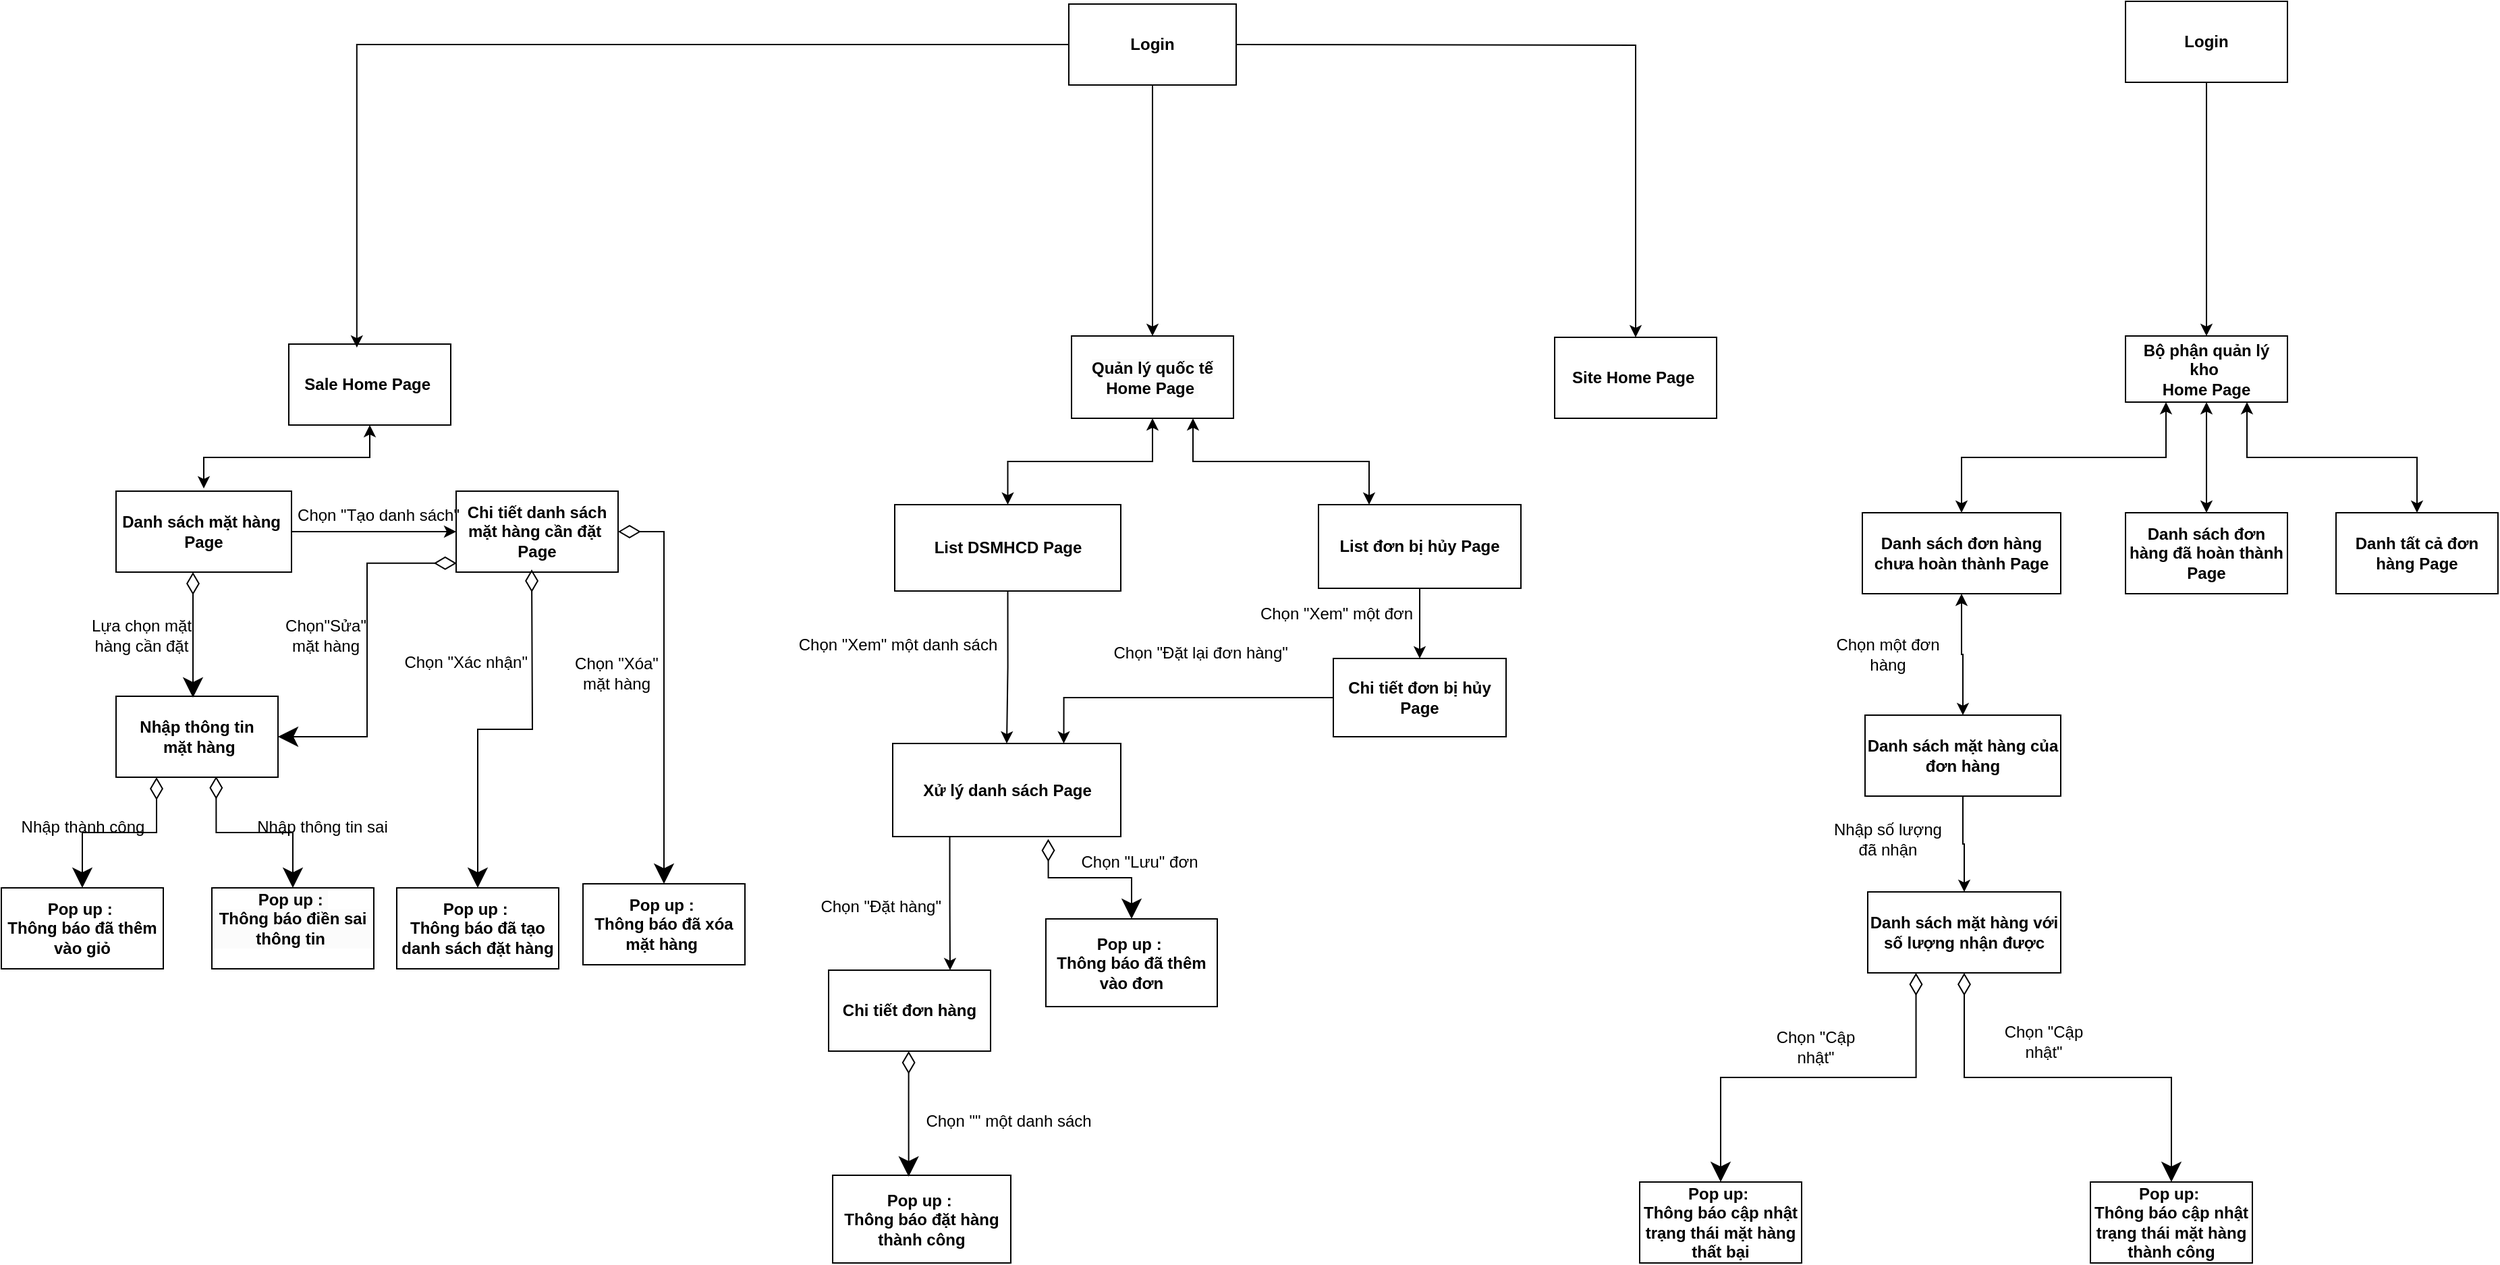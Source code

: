 <mxfile version="24.4.4" type="github">
  <diagram name="Page-1" id="52a04d89-c75d-2922-d76d-85b35f80e030">
    <mxGraphModel dx="1400" dy="1922" grid="0" gridSize="10" guides="1" tooltips="1" connect="1" arrows="1" fold="1" page="1" pageScale="1" pageWidth="1654" pageHeight="1169" background="none" math="0" shadow="0">
      <root>
        <mxCell id="0" />
        <mxCell id="1" parent="0" />
        <mxCell id="6lL3Y8PbW4Xo40wKe9JE-7" style="edgeStyle=orthogonalEdgeStyle;rounded=0;orthogonalLoop=1;jettySize=auto;html=1;" parent="1" source="EsKlLs60dFWZXzVdOSOn-10" target="EsKlLs60dFWZXzVdOSOn-14" edge="1">
          <mxGeometry relative="1" as="geometry" />
        </mxCell>
        <mxCell id="EsKlLs60dFWZXzVdOSOn-10" value="&lt;b&gt;Login&lt;/b&gt;" style="rounded=0;whiteSpace=wrap;html=1;" parent="1" vertex="1">
          <mxGeometry x="791" y="-106" width="124" height="60" as="geometry" />
        </mxCell>
        <mxCell id="EsKlLs60dFWZXzVdOSOn-12" value="&lt;b&gt;Sale Home Page&amp;nbsp;&lt;/b&gt;" style="rounded=0;whiteSpace=wrap;html=1;" parent="1" vertex="1">
          <mxGeometry x="213" y="146" width="120" height="60" as="geometry" />
        </mxCell>
        <mxCell id="EsKlLs60dFWZXzVdOSOn-13" value="&lt;b&gt;&lt;br&gt;Site Home Page&amp;nbsp;&lt;/b&gt;&lt;div&gt;&lt;br&gt;&lt;/div&gt;" style="rounded=0;whiteSpace=wrap;html=1;" parent="1" vertex="1">
          <mxGeometry x="1151" y="141" width="120" height="60" as="geometry" />
        </mxCell>
        <mxCell id="CKj9TByBBxxu4p05vAwl-3" style="edgeStyle=orthogonalEdgeStyle;rounded=0;orthogonalLoop=1;jettySize=auto;html=1;exitX=0.5;exitY=1;exitDx=0;exitDy=0;endArrow=classic;endFill=1;startArrow=classic;startFill=1;" edge="1" parent="1" source="EsKlLs60dFWZXzVdOSOn-14" target="qVo2DtCFdnWFQjltLhzl-6">
          <mxGeometry relative="1" as="geometry" />
        </mxCell>
        <mxCell id="CKj9TByBBxxu4p05vAwl-4" style="edgeStyle=orthogonalEdgeStyle;rounded=0;orthogonalLoop=1;jettySize=auto;html=1;exitX=0.75;exitY=1;exitDx=0;exitDy=0;entryX=0.25;entryY=0;entryDx=0;entryDy=0;startArrow=classic;startFill=1;" edge="1" parent="1" source="EsKlLs60dFWZXzVdOSOn-14" target="qVo2DtCFdnWFQjltLhzl-36">
          <mxGeometry relative="1" as="geometry" />
        </mxCell>
        <mxCell id="EsKlLs60dFWZXzVdOSOn-14" value="&lt;b&gt;&lt;br&gt;&lt;span style=&quot;color: rgb(0, 0, 0); font-family: Helvetica; font-size: 12px; font-style: normal; font-variant-ligatures: normal; font-variant-caps: normal; letter-spacing: normal; orphans: 2; text-align: center; text-indent: 0px; text-transform: none; widows: 2; word-spacing: 0px; -webkit-text-stroke-width: 0px; white-space: normal; background-color: rgb(251, 251, 251); text-decoration-thickness: initial; text-decoration-style: initial; text-decoration-color: initial; float: none; display: inline !important;&quot;&gt;Quản lý quốc tế Home Page&amp;nbsp;&lt;/span&gt;&lt;/b&gt;&lt;div&gt;&lt;br&gt;&lt;/div&gt;" style="rounded=0;whiteSpace=wrap;html=1;" parent="1" vertex="1">
          <mxGeometry x="793" y="140" width="120" height="61" as="geometry" />
        </mxCell>
        <mxCell id="EsKlLs60dFWZXzVdOSOn-16" value="&lt;b&gt;Bộ phận quản lý kho&amp;nbsp;&lt;/b&gt;&lt;div&gt;&lt;b&gt;Home Page&lt;/b&gt;&lt;/div&gt;" style="rounded=0;whiteSpace=wrap;html=1;" parent="1" vertex="1">
          <mxGeometry x="1574" y="140" width="120" height="49" as="geometry" />
        </mxCell>
        <mxCell id="IvkqXY0jGmw6ENPNXuID-17" style="edgeStyle=orthogonalEdgeStyle;rounded=0;orthogonalLoop=1;jettySize=auto;html=1;entryX=0;entryY=0.5;entryDx=0;entryDy=0;" parent="1" source="EsKlLs60dFWZXzVdOSOn-18" target="EsKlLs60dFWZXzVdOSOn-25" edge="1">
          <mxGeometry relative="1" as="geometry" />
        </mxCell>
        <mxCell id="EsKlLs60dFWZXzVdOSOn-18" value="&lt;b&gt;Danh sách mặt hàng&amp;nbsp;&lt;/b&gt;&lt;div&gt;&lt;b&gt;Page&lt;/b&gt;&lt;/div&gt;" style="rounded=0;whiteSpace=wrap;html=1;" parent="1" vertex="1">
          <mxGeometry x="85" y="255" width="130" height="60" as="geometry" />
        </mxCell>
        <mxCell id="EsKlLs60dFWZXzVdOSOn-20" value="&lt;b&gt;Nhập thông tin&lt;/b&gt;&lt;div&gt;&lt;b&gt;&amp;nbsp;mặt hàng&lt;/b&gt;&lt;/div&gt;" style="rounded=0;whiteSpace=wrap;html=1;" parent="1" vertex="1">
          <mxGeometry x="85" y="407" width="120" height="60" as="geometry" />
        </mxCell>
        <mxCell id="EsKlLs60dFWZXzVdOSOn-21" value="&lt;b&gt;Pop up :&amp;nbsp;&lt;/b&gt;&lt;div&gt;&lt;b&gt;Thông báo đã thêm vào giỏ&lt;/b&gt;&lt;/div&gt;" style="rounded=0;whiteSpace=wrap;html=1;" parent="1" vertex="1">
          <mxGeometry y="549" width="120" height="60" as="geometry" />
        </mxCell>
        <mxCell id="EsKlLs60dFWZXzVdOSOn-22" value="&#xa;&lt;b style=&quot;forced-color-adjust: none; color: rgb(0, 0, 0); font-family: Helvetica; font-size: 12px; font-style: normal; font-variant-ligatures: normal; font-variant-caps: normal; letter-spacing: normal; orphans: 2; text-align: center; text-indent: 0px; text-transform: none; widows: 2; word-spacing: 0px; -webkit-text-stroke-width: 0px; white-space: normal; background-color: rgb(251, 251, 251); text-decoration-thickness: initial; text-decoration-style: initial; text-decoration-color: initial;&quot;&gt;Pop up :&amp;nbsp;&lt;/b&gt;&lt;div style=&quot;forced-color-adjust: none; color: rgb(0, 0, 0); font-family: Helvetica; font-size: 12px; font-style: normal; font-variant-ligatures: normal; font-variant-caps: normal; font-weight: 400; letter-spacing: normal; orphans: 2; text-align: center; text-indent: 0px; text-transform: none; widows: 2; word-spacing: 0px; -webkit-text-stroke-width: 0px; white-space: normal; background-color: rgb(251, 251, 251); text-decoration-thickness: initial; text-decoration-style: initial; text-decoration-color: initial;&quot;&gt;&lt;b style=&quot;forced-color-adjust: none;&quot;&gt;Thông báo điền sai thông tin&amp;nbsp;&lt;/b&gt;&lt;/div&gt;&#xa;&#xa;" style="rounded=0;whiteSpace=wrap;html=1;" parent="1" vertex="1">
          <mxGeometry x="156" y="549" width="120" height="60" as="geometry" />
        </mxCell>
        <mxCell id="EsKlLs60dFWZXzVdOSOn-25" value="&lt;b&gt;Chi tiết danh sách mặt hàng cần đặt&amp;nbsp;&lt;/b&gt;&lt;div&gt;&lt;b&gt;Page&lt;/b&gt;&lt;/div&gt;" style="rounded=0;whiteSpace=wrap;html=1;" parent="1" vertex="1">
          <mxGeometry x="337" y="255" width="120" height="60" as="geometry" />
        </mxCell>
        <mxCell id="jbLtVcOsK_2qRS4H-PiG-10" style="edgeStyle=orthogonalEdgeStyle;rounded=0;orthogonalLoop=1;jettySize=auto;html=1;exitX=0.5;exitY=1;exitDx=0;exitDy=0;entryX=0.5;entryY=0;entryDx=0;entryDy=0;startArrow=classic;startFill=1;" parent="1" source="EsKlLs60dFWZXzVdOSOn-38" target="jbLtVcOsK_2qRS4H-PiG-9" edge="1">
          <mxGeometry relative="1" as="geometry" />
        </mxCell>
        <mxCell id="CKj9TByBBxxu4p05vAwl-6" style="edgeStyle=orthogonalEdgeStyle;rounded=0;orthogonalLoop=1;jettySize=auto;html=1;exitX=0.5;exitY=0;exitDx=0;exitDy=0;entryX=0.25;entryY=1;entryDx=0;entryDy=0;startArrow=classic;startFill=1;" edge="1" parent="1" source="EsKlLs60dFWZXzVdOSOn-38" target="EsKlLs60dFWZXzVdOSOn-16">
          <mxGeometry relative="1" as="geometry" />
        </mxCell>
        <mxCell id="EsKlLs60dFWZXzVdOSOn-38" value="&lt;b&gt;Danh sách đơn hàng chưa hoàn thành Page&lt;/b&gt;" style="rounded=0;whiteSpace=wrap;html=1;" parent="1" vertex="1">
          <mxGeometry x="1379" y="271" width="147" height="60" as="geometry" />
        </mxCell>
        <mxCell id="CKj9TByBBxxu4p05vAwl-7" style="edgeStyle=orthogonalEdgeStyle;rounded=0;orthogonalLoop=1;jettySize=auto;html=1;exitX=0.5;exitY=0;exitDx=0;exitDy=0;entryX=0.5;entryY=1;entryDx=0;entryDy=0;startArrow=classic;startFill=1;" edge="1" parent="1" source="EsKlLs60dFWZXzVdOSOn-39" target="EsKlLs60dFWZXzVdOSOn-16">
          <mxGeometry relative="1" as="geometry" />
        </mxCell>
        <mxCell id="EsKlLs60dFWZXzVdOSOn-39" value="&lt;b&gt;Danh sách đơn hàng đã hoàn thành Page&lt;/b&gt;" style="rounded=0;whiteSpace=wrap;html=1;" parent="1" vertex="1">
          <mxGeometry x="1574" y="271" width="120" height="60" as="geometry" />
        </mxCell>
        <mxCell id="CKj9TByBBxxu4p05vAwl-8" style="edgeStyle=orthogonalEdgeStyle;rounded=0;orthogonalLoop=1;jettySize=auto;html=1;exitX=0.5;exitY=0;exitDx=0;exitDy=0;entryX=0.75;entryY=1;entryDx=0;entryDy=0;startArrow=classic;startFill=1;" edge="1" parent="1" source="EsKlLs60dFWZXzVdOSOn-40" target="EsKlLs60dFWZXzVdOSOn-16">
          <mxGeometry relative="1" as="geometry" />
        </mxCell>
        <mxCell id="EsKlLs60dFWZXzVdOSOn-40" value="&lt;b&gt;Danh tất cả đơn hàng Page&lt;/b&gt;" style="rounded=0;whiteSpace=wrap;html=1;" parent="1" vertex="1">
          <mxGeometry x="1730" y="271" width="120" height="60" as="geometry" />
        </mxCell>
        <mxCell id="IvkqXY0jGmw6ENPNXuID-8" value="" style="endArrow=classic;html=1;endSize=12;startArrow=diamondThin;startSize=14;startFill=0;edgeStyle=orthogonalEdgeStyle;align=left;verticalAlign=bottom;rounded=0;exitX=0.618;exitY=0.99;exitDx=0;exitDy=0;exitPerimeter=0;endFill=1;" parent="1" source="EsKlLs60dFWZXzVdOSOn-20" target="EsKlLs60dFWZXzVdOSOn-22" edge="1">
          <mxGeometry x="-1" y="282" relative="1" as="geometry">
            <mxPoint x="82" y="348" as="sourcePoint" />
            <mxPoint x="494" y="438" as="targetPoint" />
            <mxPoint x="-257" y="167" as="offset" />
          </mxGeometry>
        </mxCell>
        <mxCell id="IvkqXY0jGmw6ENPNXuID-16" value="" style="endArrow=classic;html=1;endSize=12;startArrow=diamondThin;startSize=14;startFill=0;edgeStyle=orthogonalEdgeStyle;align=left;verticalAlign=bottom;rounded=0;exitX=0.25;exitY=1;exitDx=0;exitDy=0;endFill=1;" parent="1" source="EsKlLs60dFWZXzVdOSOn-20" target="EsKlLs60dFWZXzVdOSOn-21" edge="1">
          <mxGeometry x="-0.097" y="-138" relative="1" as="geometry">
            <mxPoint x="18" y="294" as="sourcePoint" />
            <mxPoint x="-22" y="355" as="targetPoint" />
            <mxPoint x="79" y="-125" as="offset" />
          </mxGeometry>
        </mxCell>
        <mxCell id="IvkqXY0jGmw6ENPNXuID-19" value="&lt;b&gt;Pop up :&amp;nbsp;&lt;/b&gt;&lt;div&gt;&lt;b&gt;Thông báo đã tạo danh sách đặt hàng&lt;/b&gt;&lt;/div&gt;" style="rounded=0;whiteSpace=wrap;html=1;" parent="1" vertex="1">
          <mxGeometry x="293" y="549" width="120" height="60" as="geometry" />
        </mxCell>
        <mxCell id="IvkqXY0jGmw6ENPNXuID-29" value="&lt;b&gt;Pop up :&amp;nbsp;&lt;/b&gt;&lt;div&gt;&lt;b&gt;Thông báo đã xóa mặt hàng&amp;nbsp;&lt;/b&gt;&lt;/div&gt;" style="rounded=0;whiteSpace=wrap;html=1;" parent="1" vertex="1">
          <mxGeometry x="431" y="546" width="120" height="60" as="geometry" />
        </mxCell>
        <UserObject label="Lựa chọn mặt hàng cần đặt" placeholders="1" name="Variable" id="IvkqXY0jGmw6ENPNXuID-39">
          <mxCell style="text;html=1;strokeColor=none;fillColor=none;align=center;verticalAlign=middle;whiteSpace=wrap;overflow=hidden;" parent="1" vertex="1">
            <mxGeometry x="62" y="335.5" width="84" height="53" as="geometry" />
          </mxCell>
        </UserObject>
        <UserObject label="Nhập thông tin sai" placeholders="1" name="Variable" id="IvkqXY0jGmw6ENPNXuID-40">
          <mxCell style="text;html=1;strokeColor=none;fillColor=none;align=center;verticalAlign=middle;whiteSpace=wrap;overflow=hidden;" parent="1" vertex="1">
            <mxGeometry x="185" y="487" width="106" height="34" as="geometry" />
          </mxCell>
        </UserObject>
        <UserObject label="Nhập thành công" placeholders="1" name="Variable" id="IvkqXY0jGmw6ENPNXuID-41">
          <mxCell style="text;html=1;strokeColor=none;fillColor=none;align=center;verticalAlign=middle;whiteSpace=wrap;overflow=hidden;" parent="1" vertex="1">
            <mxGeometry x="9.5" y="487" width="101" height="34" as="geometry" />
          </mxCell>
        </UserObject>
        <UserObject label="Chọn&quot;Sửa&quot; mặt hàng" placeholders="1" name="Variable" id="IvkqXY0jGmw6ENPNXuID-42">
          <mxCell style="text;html=1;strokeColor=none;fillColor=none;align=center;verticalAlign=middle;whiteSpace=wrap;overflow=hidden;" parent="1" vertex="1">
            <mxGeometry x="201" y="345" width="79" height="34" as="geometry" />
          </mxCell>
        </UserObject>
        <UserObject label="Chọn &quot;Xóa&quot; mặt hàng" placeholders="1" name="Variable" id="IvkqXY0jGmw6ENPNXuID-44">
          <mxCell style="text;html=1;strokeColor=none;fillColor=none;align=center;verticalAlign=middle;whiteSpace=wrap;overflow=hidden;" parent="1" vertex="1">
            <mxGeometry x="416" y="373" width="80" height="34" as="geometry" />
          </mxCell>
        </UserObject>
        <UserObject label="Chọn &quot;Xác nhận&quot;&amp;nbsp;" placeholders="1" name="Variable" id="IvkqXY0jGmw6ENPNXuID-43">
          <mxCell style="text;html=1;strokeColor=none;fillColor=none;align=center;verticalAlign=middle;whiteSpace=wrap;overflow=hidden;" parent="1" vertex="1">
            <mxGeometry x="297" y="365" width="98" height="34" as="geometry" />
          </mxCell>
        </UserObject>
        <mxCell id="IvkqXY0jGmw6ENPNXuID-49" value="" style="endArrow=classic;html=1;endSize=12;startArrow=diamondThin;startSize=14;startFill=0;edgeStyle=orthogonalEdgeStyle;align=left;verticalAlign=bottom;rounded=0;entryX=0.5;entryY=0;entryDx=0;entryDy=0;exitX=1;exitY=0.5;exitDx=0;exitDy=0;endFill=1;" parent="1" source="EsKlLs60dFWZXzVdOSOn-25" target="IvkqXY0jGmw6ENPNXuID-29" edge="1">
          <mxGeometry x="-1" y="106" relative="1" as="geometry">
            <mxPoint x="583" y="336" as="sourcePoint" />
            <mxPoint x="743" y="336" as="targetPoint" />
            <mxPoint x="-50" y="13" as="offset" />
          </mxGeometry>
        </mxCell>
        <mxCell id="IvkqXY0jGmw6ENPNXuID-50" value="" style="endArrow=classic;html=1;endSize=12;startArrow=diamondThin;startSize=14;startFill=0;edgeStyle=orthogonalEdgeStyle;align=left;verticalAlign=bottom;rounded=0;entryX=1;entryY=0.5;entryDx=0;entryDy=0;exitX=0.003;exitY=0.89;exitDx=0;exitDy=0;exitPerimeter=0;endFill=1;" parent="1" source="EsKlLs60dFWZXzVdOSOn-25" target="EsKlLs60dFWZXzVdOSOn-20" edge="1">
          <mxGeometry x="-1" y="218" relative="1" as="geometry">
            <mxPoint x="305" y="366" as="sourcePoint" />
            <mxPoint x="514" y="417" as="targetPoint" />
            <mxPoint x="-218" y="211" as="offset" />
          </mxGeometry>
        </mxCell>
        <mxCell id="qVo2DtCFdnWFQjltLhzl-59" style="edgeStyle=orthogonalEdgeStyle;rounded=0;orthogonalLoop=1;jettySize=auto;html=1;exitX=0.5;exitY=1;exitDx=0;exitDy=0;entryX=0.5;entryY=0;entryDx=0;entryDy=0;" parent="1" source="qVo2DtCFdnWFQjltLhzl-6" target="qVo2DtCFdnWFQjltLhzl-39" edge="1">
          <mxGeometry relative="1" as="geometry" />
        </mxCell>
        <mxCell id="qVo2DtCFdnWFQjltLhzl-6" value="&lt;b&gt;List DSMHCD&amp;nbsp;&lt;/b&gt;&lt;b style=&quot;background-color: initial;&quot;&gt;Page&lt;/b&gt;" style="rounded=0;whiteSpace=wrap;html=1;" parent="1" vertex="1">
          <mxGeometry x="662" y="265" width="167.5" height="64" as="geometry" />
        </mxCell>
        <mxCell id="86HylTId_1ZEmUur1ihp-1" value="Chọn &quot;Tạo danh sách&quot;" style="text;html=1;align=center;verticalAlign=middle;resizable=0;points=[];autosize=1;strokeColor=none;fillColor=none;" parent="1" vertex="1">
          <mxGeometry x="210" y="260" width="138" height="26" as="geometry" />
        </mxCell>
        <mxCell id="qVo2DtCFdnWFQjltLhzl-8" style="edgeStyle=orthogonalEdgeStyle;rounded=0;orthogonalLoop=1;jettySize=auto;html=1;exitX=0.5;exitY=1;exitDx=0;exitDy=0;" parent="1" source="EsKlLs60dFWZXzVdOSOn-10" target="EsKlLs60dFWZXzVdOSOn-10" edge="1">
          <mxGeometry relative="1" as="geometry" />
        </mxCell>
        <mxCell id="qVo2DtCFdnWFQjltLhzl-68" style="edgeStyle=orthogonalEdgeStyle;rounded=0;orthogonalLoop=1;jettySize=auto;html=1;exitX=0.5;exitY=1;exitDx=0;exitDy=0;entryX=0.5;entryY=0;entryDx=0;entryDy=0;" parent="1" source="qVo2DtCFdnWFQjltLhzl-36" target="qVo2DtCFdnWFQjltLhzl-67" edge="1">
          <mxGeometry relative="1" as="geometry" />
        </mxCell>
        <mxCell id="qVo2DtCFdnWFQjltLhzl-36" value="&lt;b&gt;List đơn bị hủy Page&lt;/b&gt;" style="rounded=0;whiteSpace=wrap;html=1;" parent="1" vertex="1">
          <mxGeometry x="976" y="265" width="150" height="62" as="geometry" />
        </mxCell>
        <mxCell id="6lL3Y8PbW4Xo40wKe9JE-11" value="" style="endArrow=classic;html=1;endSize=12;startArrow=diamondThin;startSize=14;startFill=0;edgeStyle=orthogonalEdgeStyle;align=left;verticalAlign=bottom;rounded=0;entryX=0.5;entryY=0;entryDx=0;entryDy=0;endFill=1;" parent="1" target="IvkqXY0jGmw6ENPNXuID-19" edge="1">
          <mxGeometry x="-1" y="3" relative="1" as="geometry">
            <mxPoint x="393" y="313" as="sourcePoint" />
            <mxPoint x="474" y="362" as="targetPoint" />
          </mxGeometry>
        </mxCell>
        <mxCell id="qVo2DtCFdnWFQjltLhzl-52" style="edgeStyle=orthogonalEdgeStyle;rounded=0;orthogonalLoop=1;jettySize=auto;html=1;exitX=0.25;exitY=1;exitDx=0;exitDy=0;entryX=0.75;entryY=0;entryDx=0;entryDy=0;" parent="1" source="qVo2DtCFdnWFQjltLhzl-39" target="qVo2DtCFdnWFQjltLhzl-42" edge="1">
          <mxGeometry relative="1" as="geometry" />
        </mxCell>
        <mxCell id="qVo2DtCFdnWFQjltLhzl-39" value="&lt;b&gt;Xử lý danh sách&amp;nbsp;&lt;/b&gt;&lt;b style=&quot;background-color: initial;&quot;&gt;Page&lt;/b&gt;" style="rounded=0;whiteSpace=wrap;html=1;" parent="1" vertex="1">
          <mxGeometry x="660.5" y="442" width="169" height="69" as="geometry" />
        </mxCell>
        <mxCell id="qVo2DtCFdnWFQjltLhzl-42" value="&lt;b&gt;Chi tiết đơn hàng&lt;/b&gt;" style="rounded=0;whiteSpace=wrap;html=1;" parent="1" vertex="1">
          <mxGeometry x="613" y="610" width="120" height="60" as="geometry" />
        </mxCell>
        <mxCell id="qVo2DtCFdnWFQjltLhzl-45" value="&lt;b&gt;Pop up :&amp;nbsp;&lt;/b&gt;&lt;div&gt;&lt;b&gt;Thông báo đặt hàng thành công&lt;/b&gt;&lt;/div&gt;" style="rounded=0;whiteSpace=wrap;html=1;" parent="1" vertex="1">
          <mxGeometry x="616" y="762" width="132" height="65" as="geometry" />
        </mxCell>
        <mxCell id="jbLtVcOsK_2qRS4H-PiG-13" style="edgeStyle=orthogonalEdgeStyle;rounded=0;orthogonalLoop=1;jettySize=auto;html=1;exitX=0.5;exitY=1;exitDx=0;exitDy=0;" parent="1" source="jbLtVcOsK_2qRS4H-PiG-9" target="jbLtVcOsK_2qRS4H-PiG-12" edge="1">
          <mxGeometry relative="1" as="geometry" />
        </mxCell>
        <mxCell id="jbLtVcOsK_2qRS4H-PiG-9" value="&lt;b&gt;Danh sách mặt hàng của đơn hàng&lt;/b&gt;" style="rounded=0;whiteSpace=wrap;html=1;" parent="1" vertex="1">
          <mxGeometry x="1381" y="421" width="145" height="60" as="geometry" />
        </mxCell>
        <mxCell id="qVo2DtCFdnWFQjltLhzl-46" value="&lt;b&gt;Pop up :&amp;nbsp;&lt;/b&gt;&lt;div&gt;&lt;b&gt;Thông báo đã thêm vào đơn&lt;/b&gt;&lt;/div&gt;" style="rounded=0;whiteSpace=wrap;html=1;" parent="1" vertex="1">
          <mxGeometry x="774" y="572" width="127" height="65" as="geometry" />
        </mxCell>
        <mxCell id="jbLtVcOsK_2qRS4H-PiG-12" value="&lt;b&gt;Danh sách mặt hàng với số lượng nhận được&lt;/b&gt;" style="rounded=0;whiteSpace=wrap;html=1;" parent="1" vertex="1">
          <mxGeometry x="1383" y="552" width="143" height="60" as="geometry" />
        </mxCell>
        <mxCell id="jbLtVcOsK_2qRS4H-PiG-15" value="Nhập số lượng đã nhận" style="text;html=1;align=center;verticalAlign=middle;whiteSpace=wrap;rounded=0;" parent="1" vertex="1">
          <mxGeometry x="1355" y="498" width="86" height="30" as="geometry" />
        </mxCell>
        <mxCell id="jbLtVcOsK_2qRS4H-PiG-11" value="Chọn một đơn hàng" style="text;html=1;align=center;verticalAlign=middle;whiteSpace=wrap;rounded=0;" parent="1" vertex="1">
          <mxGeometry x="1351" y="361" width="94" height="30" as="geometry" />
        </mxCell>
        <mxCell id="jWr-8pI-mbD326tFi4XF-2" value="" style="endArrow=classic;html=1;endSize=12;startArrow=diamondThin;startSize=14;startFill=0;edgeStyle=orthogonalEdgeStyle;align=left;verticalAlign=bottom;rounded=0;entryX=0.5;entryY=0;entryDx=0;entryDy=0;exitX=0.682;exitY=1.026;exitDx=0;exitDy=0;exitPerimeter=0;endFill=1;" parent="1" source="qVo2DtCFdnWFQjltLhzl-39" target="qVo2DtCFdnWFQjltLhzl-46" edge="1">
          <mxGeometry x="-1" y="3" relative="1" as="geometry">
            <mxPoint x="749" y="498" as="sourcePoint" />
            <mxPoint x="909" y="498" as="targetPoint" />
          </mxGeometry>
        </mxCell>
        <mxCell id="jbLtVcOsK_2qRS4H-PiG-16" value="&lt;b&gt;Pop up:&amp;nbsp;&lt;/b&gt;&lt;div&gt;&lt;b&gt;Thông báo cập nhật trạng thái mặt hàng thất bại&lt;/b&gt;&lt;/div&gt;" style="rounded=0;whiteSpace=wrap;html=1;" parent="1" vertex="1">
          <mxGeometry x="1214" y="767" width="120" height="60" as="geometry" />
        </mxCell>
        <mxCell id="qVo2DtCFdnWFQjltLhzl-61" value="Chọn &quot;Xem&quot; một danh sách&lt;div&gt;&lt;br&gt;&lt;/div&gt;" style="text;html=1;align=center;verticalAlign=middle;resizable=0;points=[];autosize=1;strokeColor=none;fillColor=none;" parent="1" vertex="1">
          <mxGeometry x="581" y="355.5" width="165" height="41" as="geometry" />
        </mxCell>
        <mxCell id="qVo2DtCFdnWFQjltLhzl-62" value="Chọn &quot;Đặt hàng&lt;span style=&quot;background-color: initial;&quot;&gt;&quot;&amp;nbsp;&lt;/span&gt;&lt;div&gt;&lt;div&gt;&lt;br&gt;&lt;/div&gt;&lt;/div&gt;" style="text;html=1;align=center;verticalAlign=middle;resizable=0;points=[];autosize=1;strokeColor=none;fillColor=none;" parent="1" vertex="1">
          <mxGeometry x="597.5" y="549" width="111" height="41" as="geometry" />
        </mxCell>
        <mxCell id="jWr-8pI-mbD326tFi4XF-3" style="edgeStyle=orthogonalEdgeStyle;rounded=0;orthogonalLoop=1;jettySize=auto;html=1;entryX=0.42;entryY=0.043;entryDx=0;entryDy=0;entryPerimeter=0;" parent="1" source="EsKlLs60dFWZXzVdOSOn-10" target="EsKlLs60dFWZXzVdOSOn-12" edge="1">
          <mxGeometry relative="1" as="geometry" />
        </mxCell>
        <mxCell id="jbLtVcOsK_2qRS4H-PiG-19" value="" style="endArrow=classic;html=1;endSize=12;startArrow=diamondThin;startSize=14;startFill=0;edgeStyle=orthogonalEdgeStyle;align=left;verticalAlign=bottom;rounded=0;exitX=0.25;exitY=1;exitDx=0;exitDy=0;entryX=0.5;entryY=0;entryDx=0;entryDy=0;endFill=1;" parent="1" source="jbLtVcOsK_2qRS4H-PiG-12" target="jbLtVcOsK_2qRS4H-PiG-16" edge="1">
          <mxGeometry x="-1" y="3" relative="1" as="geometry">
            <mxPoint x="1347" y="644" as="sourcePoint" />
            <mxPoint x="1507" y="644" as="targetPoint" />
          </mxGeometry>
        </mxCell>
        <mxCell id="jbLtVcOsK_2qRS4H-PiG-21" value="&lt;b&gt;Pop up:&amp;nbsp;&lt;/b&gt;&lt;div&gt;&lt;b&gt;Thông báo cập nhật trạng thái mặt hàng thành công&lt;/b&gt;&lt;/div&gt;" style="rounded=0;whiteSpace=wrap;html=1;" parent="1" vertex="1">
          <mxGeometry x="1548" y="767" width="120" height="60" as="geometry" />
        </mxCell>
        <mxCell id="jbLtVcOsK_2qRS4H-PiG-22" value="" style="endArrow=classic;html=1;endSize=12;startArrow=diamondThin;startSize=14;startFill=0;edgeStyle=orthogonalEdgeStyle;align=left;verticalAlign=bottom;rounded=0;exitX=0.5;exitY=1;exitDx=0;exitDy=0;entryX=0.5;entryY=0;entryDx=0;entryDy=0;endFill=1;" parent="1" source="jbLtVcOsK_2qRS4H-PiG-12" target="jbLtVcOsK_2qRS4H-PiG-21" edge="1">
          <mxGeometry x="-1" y="3" relative="1" as="geometry">
            <mxPoint x="1498" y="646" as="sourcePoint" />
            <mxPoint x="1658" y="646" as="targetPoint" />
            <Array as="points" />
          </mxGeometry>
        </mxCell>
        <mxCell id="jbLtVcOsK_2qRS4H-PiG-23" value="Chọn &quot;Cập nhật&quot;" style="text;html=1;align=center;verticalAlign=middle;whiteSpace=wrap;rounded=0;" parent="1" vertex="1">
          <mxGeometry x="1310" y="652" width="69" height="30" as="geometry" />
        </mxCell>
        <mxCell id="qVo2DtCFdnWFQjltLhzl-64" value="Chọn &quot;Lưu&quot; đơn&lt;div&gt;&lt;br&gt;&lt;/div&gt;" style="text;html=1;align=center;verticalAlign=middle;resizable=0;points=[];autosize=1;strokeColor=none;fillColor=none;" parent="1" vertex="1">
          <mxGeometry x="791" y="516" width="104" height="41" as="geometry" />
        </mxCell>
        <mxCell id="qVo2DtCFdnWFQjltLhzl-65" value="Chọn &quot;&quot; một danh sách&lt;div&gt;&lt;br&gt;&lt;/div&gt;" style="text;html=1;align=center;verticalAlign=middle;resizable=0;points=[];autosize=1;strokeColor=none;fillColor=none;" parent="1" vertex="1">
          <mxGeometry x="675.25" y="708" width="141" height="41" as="geometry" />
        </mxCell>
        <mxCell id="qVo2DtCFdnWFQjltLhzl-66" style="edgeStyle=orthogonalEdgeStyle;rounded=0;orthogonalLoop=1;jettySize=auto;html=1;exitX=0.5;exitY=1;exitDx=0;exitDy=0;" parent="1" source="qVo2DtCFdnWFQjltLhzl-46" target="qVo2DtCFdnWFQjltLhzl-46" edge="1">
          <mxGeometry relative="1" as="geometry" />
        </mxCell>
        <mxCell id="qVo2DtCFdnWFQjltLhzl-71" style="edgeStyle=orthogonalEdgeStyle;rounded=0;orthogonalLoop=1;jettySize=auto;html=1;exitX=0;exitY=0.5;exitDx=0;exitDy=0;entryX=0.75;entryY=0;entryDx=0;entryDy=0;" parent="1" source="qVo2DtCFdnWFQjltLhzl-67" target="qVo2DtCFdnWFQjltLhzl-39" edge="1">
          <mxGeometry relative="1" as="geometry" />
        </mxCell>
        <mxCell id="qVo2DtCFdnWFQjltLhzl-67" value="&lt;b&gt;Chi tiết đơn bị hủy Page&lt;/b&gt;" style="rounded=0;whiteSpace=wrap;html=1;" parent="1" vertex="1">
          <mxGeometry x="987" y="379" width="128" height="58" as="geometry" />
        </mxCell>
        <mxCell id="qVo2DtCFdnWFQjltLhzl-72" value="Chọn &quot;Đặt lại đơn hàng&quot;&amp;nbsp;&lt;div&gt;&lt;br&gt;&lt;/div&gt;" style="text;html=1;align=center;verticalAlign=middle;resizable=0;points=[];autosize=1;strokeColor=none;fillColor=none;" parent="1" vertex="1">
          <mxGeometry x="815" y="361.5" width="150" height="41" as="geometry" />
        </mxCell>
        <mxCell id="qVo2DtCFdnWFQjltLhzl-74" value="Chọn &quot;Xem&quot; một đơn&lt;div&gt;&lt;br&gt;&lt;/div&gt;" style="text;html=1;align=center;verticalAlign=middle;resizable=0;points=[];autosize=1;strokeColor=none;fillColor=none;" parent="1" vertex="1">
          <mxGeometry x="923" y="332" width="131" height="41" as="geometry" />
        </mxCell>
        <mxCell id="jWr-8pI-mbD326tFi4XF-9" value="" style="endArrow=classic;html=1;endSize=12;startArrow=diamondThin;startSize=14;startFill=0;edgeStyle=orthogonalEdgeStyle;align=left;verticalAlign=bottom;rounded=0;entryX=0.571;entryY=0.003;entryDx=0;entryDy=0;entryPerimeter=0;endFill=1;" parent="1" edge="1">
          <mxGeometry x="-1" y="3" relative="1" as="geometry">
            <mxPoint x="142" y="315" as="sourcePoint" />
            <mxPoint x="142" y="408" as="targetPoint" />
            <Array as="points">
              <mxPoint x="142" y="347" />
              <mxPoint x="142" y="347" />
            </Array>
          </mxGeometry>
        </mxCell>
        <mxCell id="ZVAVOgew7G1M3VcpClp4-16" value="" style="endArrow=classic;html=1;endSize=12;startArrow=diamondThin;startSize=14;startFill=0;edgeStyle=orthogonalEdgeStyle;align=left;verticalAlign=bottom;rounded=0;entryX=0.571;entryY=0.003;entryDx=0;entryDy=0;entryPerimeter=0;endFill=1;" parent="1" edge="1">
          <mxGeometry x="-1" y="3" relative="1" as="geometry">
            <mxPoint x="672.33" y="670" as="sourcePoint" />
            <mxPoint x="672.33" y="763" as="targetPoint" />
            <Array as="points">
              <mxPoint x="672.33" y="702" />
              <mxPoint x="672.33" y="702" />
            </Array>
          </mxGeometry>
        </mxCell>
        <mxCell id="qVo2DtCFdnWFQjltLhzl-95" style="edgeStyle=orthogonalEdgeStyle;rounded=0;orthogonalLoop=1;jettySize=auto;html=1;exitX=1;exitY=0.75;exitDx=0;exitDy=0;entryX=0.5;entryY=0;entryDx=0;entryDy=0;" parent="1" target="EsKlLs60dFWZXzVdOSOn-13" edge="1">
          <mxGeometry relative="1" as="geometry">
            <mxPoint x="915" y="-76" as="sourcePoint" />
            <mxPoint x="1217" y="91" as="targetPoint" />
          </mxGeometry>
        </mxCell>
        <mxCell id="CKj9TByBBxxu4p05vAwl-1" value="" style="endArrow=classic;startArrow=classic;html=1;rounded=0;entryX=0.5;entryY=1;entryDx=0;entryDy=0;" edge="1" parent="1" target="EsKlLs60dFWZXzVdOSOn-12">
          <mxGeometry width="50" height="50" relative="1" as="geometry">
            <mxPoint x="150" y="253" as="sourcePoint" />
            <mxPoint x="273" y="209" as="targetPoint" />
            <Array as="points">
              <mxPoint x="150" y="230" />
              <mxPoint x="273" y="230" />
            </Array>
          </mxGeometry>
        </mxCell>
        <mxCell id="CKj9TByBBxxu4p05vAwl-9" style="edgeStyle=orthogonalEdgeStyle;rounded=0;orthogonalLoop=1;jettySize=auto;html=1;exitX=0.5;exitY=1;exitDx=0;exitDy=0;entryX=0.5;entryY=0;entryDx=0;entryDy=0;" edge="1" parent="1" source="CKj9TByBBxxu4p05vAwl-5" target="EsKlLs60dFWZXzVdOSOn-16">
          <mxGeometry relative="1" as="geometry" />
        </mxCell>
        <mxCell id="CKj9TByBBxxu4p05vAwl-5" value="&lt;b&gt;Login&lt;/b&gt;" style="rounded=0;whiteSpace=wrap;html=1;" vertex="1" parent="1">
          <mxGeometry x="1574" y="-108" width="120" height="60" as="geometry" />
        </mxCell>
        <mxCell id="CKj9TByBBxxu4p05vAwl-11" value="Chọn &quot;Cập nhật&quot;" style="text;html=1;align=center;verticalAlign=middle;whiteSpace=wrap;rounded=0;" vertex="1" parent="1">
          <mxGeometry x="1479" y="648" width="69" height="30" as="geometry" />
        </mxCell>
      </root>
    </mxGraphModel>
  </diagram>
</mxfile>
